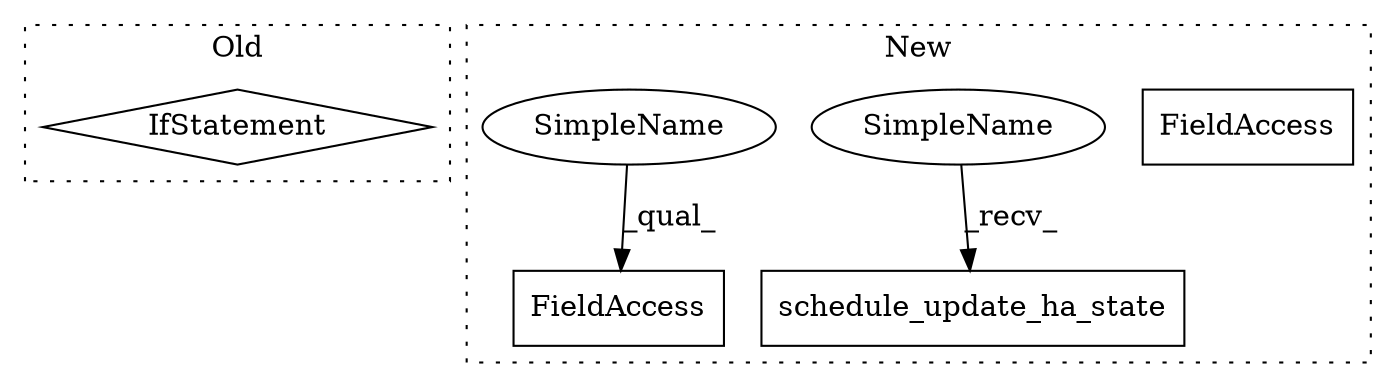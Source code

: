 digraph G {
subgraph cluster0 {
1 [label="IfStatement" a="25" s="13971,14016" l="4,2" shape="diamond"];
label = "Old";
style="dotted";
}
subgraph cluster1 {
2 [label="schedule_update_ha_state" a="32" s="20951" l="26" shape="box"];
3 [label="FieldAccess" a="22" s="13487" l="14" shape="box"];
4 [label="FieldAccess" a="22" s="13366" l="17" shape="box"];
5 [label="SimpleName" a="42" s="20946" l="4" shape="ellipse"];
6 [label="SimpleName" a="42" s="13487" l="4" shape="ellipse"];
label = "New";
style="dotted";
}
5 -> 2 [label="_recv_"];
6 -> 3 [label="_qual_"];
}